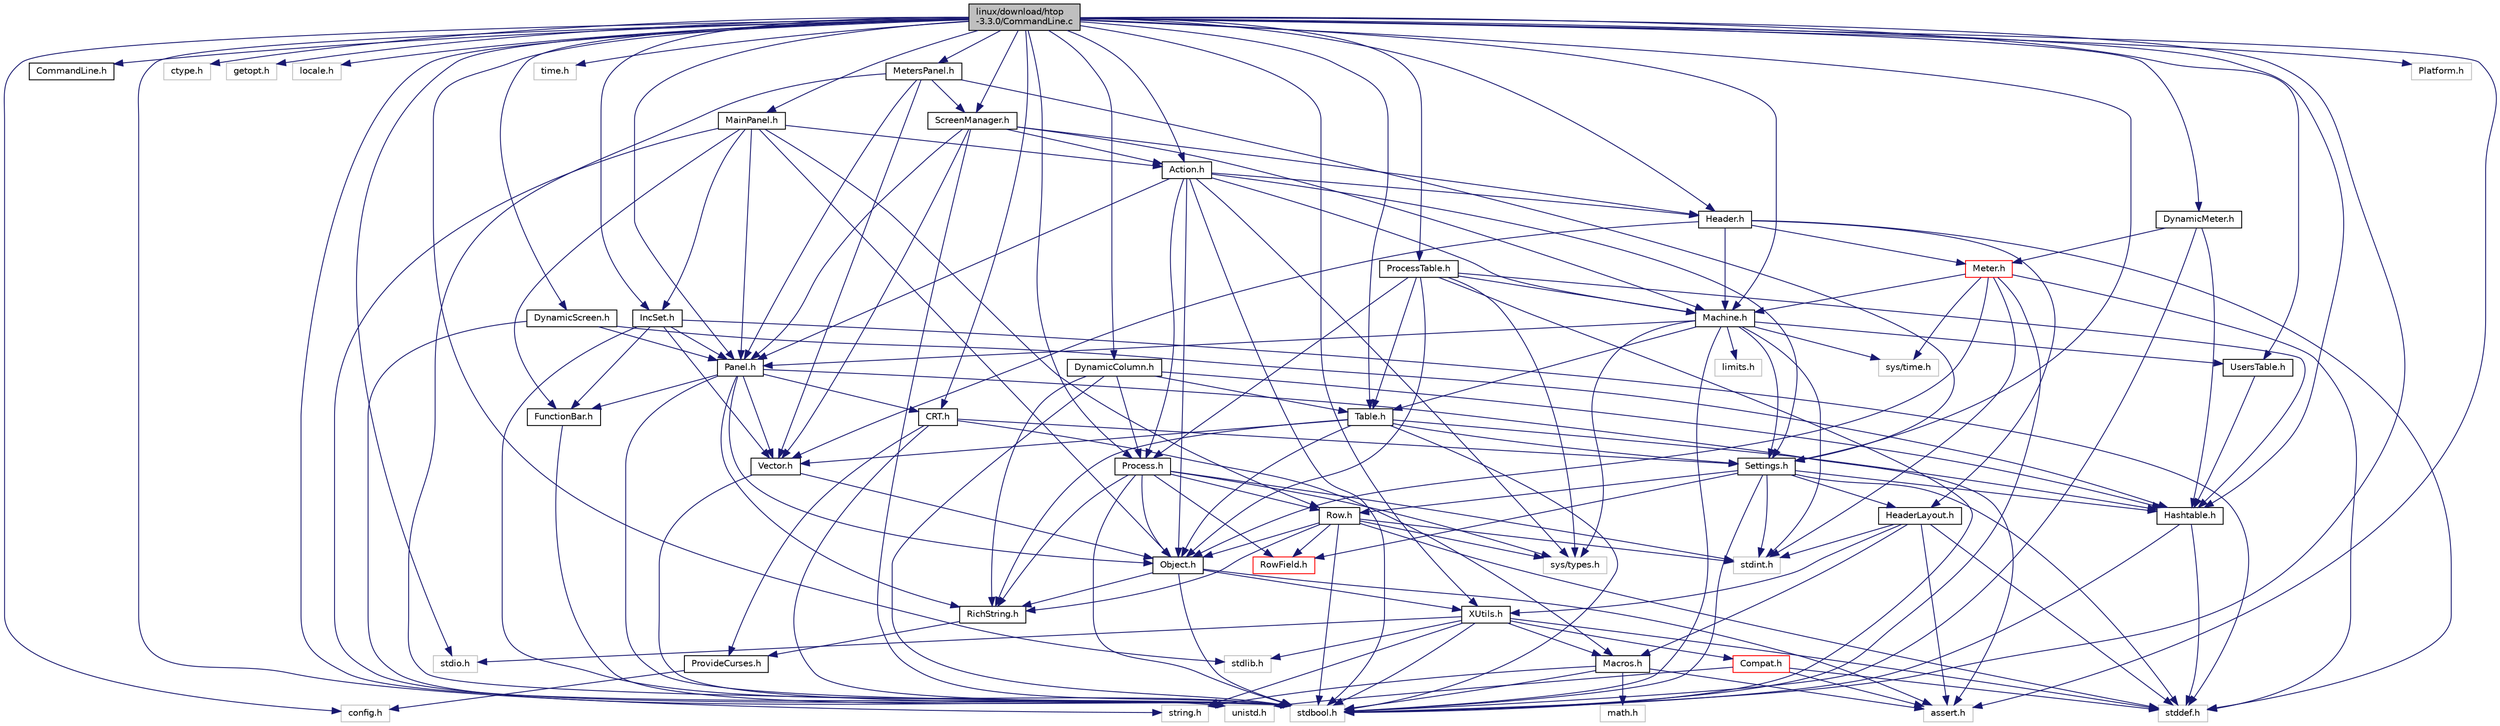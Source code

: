 digraph "linux/download/htop-3.3.0/CommandLine.c"
{
  edge [fontname="Helvetica",fontsize="10",labelfontname="Helvetica",labelfontsize="10"];
  node [fontname="Helvetica",fontsize="10",shape=record];
  Node0 [label="linux/download/htop\l-3.3.0/CommandLine.c",height=0.2,width=0.4,color="black", fillcolor="grey75", style="filled", fontcolor="black"];
  Node0 -> Node1 [color="midnightblue",fontsize="10",style="solid",fontname="Helvetica"];
  Node1 [label="config.h",height=0.2,width=0.4,color="grey75", fillcolor="white", style="filled"];
  Node0 -> Node2 [color="midnightblue",fontsize="10",style="solid",fontname="Helvetica"];
  Node2 [label="CommandLine.h",height=0.2,width=0.4,color="black", fillcolor="white", style="filled",URL="$CommandLine_8h.html"];
  Node0 -> Node3 [color="midnightblue",fontsize="10",style="solid",fontname="Helvetica"];
  Node3 [label="assert.h",height=0.2,width=0.4,color="grey75", fillcolor="white", style="filled"];
  Node0 -> Node4 [color="midnightblue",fontsize="10",style="solid",fontname="Helvetica"];
  Node4 [label="ctype.h",height=0.2,width=0.4,color="grey75", fillcolor="white", style="filled"];
  Node0 -> Node5 [color="midnightblue",fontsize="10",style="solid",fontname="Helvetica"];
  Node5 [label="getopt.h",height=0.2,width=0.4,color="grey75", fillcolor="white", style="filled"];
  Node0 -> Node6 [color="midnightblue",fontsize="10",style="solid",fontname="Helvetica"];
  Node6 [label="locale.h",height=0.2,width=0.4,color="grey75", fillcolor="white", style="filled"];
  Node0 -> Node7 [color="midnightblue",fontsize="10",style="solid",fontname="Helvetica"];
  Node7 [label="stdbool.h",height=0.2,width=0.4,color="grey75", fillcolor="white", style="filled"];
  Node0 -> Node8 [color="midnightblue",fontsize="10",style="solid",fontname="Helvetica"];
  Node8 [label="stdio.h",height=0.2,width=0.4,color="grey75", fillcolor="white", style="filled"];
  Node0 -> Node9 [color="midnightblue",fontsize="10",style="solid",fontname="Helvetica"];
  Node9 [label="stdlib.h",height=0.2,width=0.4,color="grey75", fillcolor="white", style="filled"];
  Node0 -> Node10 [color="midnightblue",fontsize="10",style="solid",fontname="Helvetica"];
  Node10 [label="string.h",height=0.2,width=0.4,color="grey75", fillcolor="white", style="filled"];
  Node0 -> Node11 [color="midnightblue",fontsize="10",style="solid",fontname="Helvetica"];
  Node11 [label="time.h",height=0.2,width=0.4,color="grey75", fillcolor="white", style="filled"];
  Node0 -> Node12 [color="midnightblue",fontsize="10",style="solid",fontname="Helvetica"];
  Node12 [label="unistd.h",height=0.2,width=0.4,color="grey75", fillcolor="white", style="filled"];
  Node0 -> Node13 [color="midnightblue",fontsize="10",style="solid",fontname="Helvetica"];
  Node13 [label="Action.h",height=0.2,width=0.4,color="black", fillcolor="white", style="filled",URL="$Action_8h.html"];
  Node13 -> Node7 [color="midnightblue",fontsize="10",style="solid",fontname="Helvetica"];
  Node13 -> Node14 [color="midnightblue",fontsize="10",style="solid",fontname="Helvetica"];
  Node14 [label="sys/types.h",height=0.2,width=0.4,color="grey75", fillcolor="white", style="filled"];
  Node13 -> Node15 [color="midnightblue",fontsize="10",style="solid",fontname="Helvetica"];
  Node15 [label="Header.h",height=0.2,width=0.4,color="black", fillcolor="white", style="filled",URL="$linux_2download_2htop-3_83_80_2Header_8h.html"];
  Node15 -> Node16 [color="midnightblue",fontsize="10",style="solid",fontname="Helvetica"];
  Node16 [label="stddef.h",height=0.2,width=0.4,color="grey75", fillcolor="white", style="filled"];
  Node15 -> Node17 [color="midnightblue",fontsize="10",style="solid",fontname="Helvetica"];
  Node17 [label="HeaderLayout.h",height=0.2,width=0.4,color="black", fillcolor="white", style="filled",URL="$HeaderLayout_8h.html"];
  Node17 -> Node3 [color="midnightblue",fontsize="10",style="solid",fontname="Helvetica"];
  Node17 -> Node16 [color="midnightblue",fontsize="10",style="solid",fontname="Helvetica"];
  Node17 -> Node18 [color="midnightblue",fontsize="10",style="solid",fontname="Helvetica"];
  Node18 [label="stdint.h",height=0.2,width=0.4,color="grey75", fillcolor="white", style="filled"];
  Node17 -> Node19 [color="midnightblue",fontsize="10",style="solid",fontname="Helvetica"];
  Node19 [label="Macros.h",height=0.2,width=0.4,color="black", fillcolor="white", style="filled",URL="$Macros_8h.html"];
  Node19 -> Node3 [color="midnightblue",fontsize="10",style="solid",fontname="Helvetica"];
  Node19 -> Node20 [color="midnightblue",fontsize="10",style="solid",fontname="Helvetica"];
  Node20 [label="math.h",height=0.2,width=0.4,color="grey75", fillcolor="white", style="filled"];
  Node19 -> Node7 [color="midnightblue",fontsize="10",style="solid",fontname="Helvetica"];
  Node19 -> Node10 [color="midnightblue",fontsize="10",style="solid",fontname="Helvetica"];
  Node17 -> Node21 [color="midnightblue",fontsize="10",style="solid",fontname="Helvetica"];
  Node21 [label="XUtils.h",height=0.2,width=0.4,color="black", fillcolor="white", style="filled",URL="$XUtils_8h.html"];
  Node21 -> Node7 [color="midnightblue",fontsize="10",style="solid",fontname="Helvetica"];
  Node21 -> Node16 [color="midnightblue",fontsize="10",style="solid",fontname="Helvetica"];
  Node21 -> Node8 [color="midnightblue",fontsize="10",style="solid",fontname="Helvetica"];
  Node21 -> Node9 [color="midnightblue",fontsize="10",style="solid",fontname="Helvetica"];
  Node21 -> Node10 [color="midnightblue",fontsize="10",style="solid",fontname="Helvetica"];
  Node21 -> Node22 [color="midnightblue",fontsize="10",style="solid",fontname="Helvetica"];
  Node22 [label="Compat.h",height=0.2,width=0.4,color="red", fillcolor="white", style="filled",URL="$Compat_8h.html"];
  Node22 -> Node3 [color="midnightblue",fontsize="10",style="solid",fontname="Helvetica"];
  Node22 -> Node16 [color="midnightblue",fontsize="10",style="solid",fontname="Helvetica"];
  Node22 -> Node12 [color="midnightblue",fontsize="10",style="solid",fontname="Helvetica"];
  Node21 -> Node19 [color="midnightblue",fontsize="10",style="solid",fontname="Helvetica"];
  Node15 -> Node25 [color="midnightblue",fontsize="10",style="solid",fontname="Helvetica"];
  Node25 [label="Machine.h",height=0.2,width=0.4,color="black", fillcolor="white", style="filled",URL="$Machine_8h.html"];
  Node25 -> Node26 [color="midnightblue",fontsize="10",style="solid",fontname="Helvetica"];
  Node26 [label="limits.h",height=0.2,width=0.4,color="grey75", fillcolor="white", style="filled"];
  Node25 -> Node7 [color="midnightblue",fontsize="10",style="solid",fontname="Helvetica"];
  Node25 -> Node18 [color="midnightblue",fontsize="10",style="solid",fontname="Helvetica"];
  Node25 -> Node27 [color="midnightblue",fontsize="10",style="solid",fontname="Helvetica"];
  Node27 [label="sys/time.h",height=0.2,width=0.4,color="grey75", fillcolor="white", style="filled"];
  Node25 -> Node14 [color="midnightblue",fontsize="10",style="solid",fontname="Helvetica"];
  Node25 -> Node28 [color="midnightblue",fontsize="10",style="solid",fontname="Helvetica"];
  Node28 [label="Panel.h",height=0.2,width=0.4,color="black", fillcolor="white", style="filled",URL="$Panel_8h.html"];
  Node28 -> Node3 [color="midnightblue",fontsize="10",style="solid",fontname="Helvetica"];
  Node28 -> Node7 [color="midnightblue",fontsize="10",style="solid",fontname="Helvetica"];
  Node28 -> Node29 [color="midnightblue",fontsize="10",style="solid",fontname="Helvetica"];
  Node29 [label="CRT.h",height=0.2,width=0.4,color="black", fillcolor="white", style="filled",URL="$CRT_8h.html"];
  Node29 -> Node7 [color="midnightblue",fontsize="10",style="solid",fontname="Helvetica"];
  Node29 -> Node19 [color="midnightblue",fontsize="10",style="solid",fontname="Helvetica"];
  Node29 -> Node30 [color="midnightblue",fontsize="10",style="solid",fontname="Helvetica"];
  Node30 [label="ProvideCurses.h",height=0.2,width=0.4,color="black", fillcolor="white", style="filled",URL="$ProvideCurses_8h.html"];
  Node30 -> Node1 [color="midnightblue",fontsize="10",style="solid",fontname="Helvetica"];
  Node29 -> Node31 [color="midnightblue",fontsize="10",style="solid",fontname="Helvetica"];
  Node31 [label="Settings.h",height=0.2,width=0.4,color="black", fillcolor="white", style="filled",URL="$Settings_8h.html"];
  Node31 -> Node7 [color="midnightblue",fontsize="10",style="solid",fontname="Helvetica"];
  Node31 -> Node16 [color="midnightblue",fontsize="10",style="solid",fontname="Helvetica"];
  Node31 -> Node18 [color="midnightblue",fontsize="10",style="solid",fontname="Helvetica"];
  Node31 -> Node32 [color="midnightblue",fontsize="10",style="solid",fontname="Helvetica"];
  Node32 [label="Hashtable.h",height=0.2,width=0.4,color="black", fillcolor="white", style="filled",URL="$Hashtable_8h.html"];
  Node32 -> Node7 [color="midnightblue",fontsize="10",style="solid",fontname="Helvetica"];
  Node32 -> Node16 [color="midnightblue",fontsize="10",style="solid",fontname="Helvetica"];
  Node31 -> Node17 [color="midnightblue",fontsize="10",style="solid",fontname="Helvetica"];
  Node31 -> Node33 [color="midnightblue",fontsize="10",style="solid",fontname="Helvetica"];
  Node33 [label="Row.h",height=0.2,width=0.4,color="black", fillcolor="white", style="filled",URL="$Row_8h.html"];
  Node33 -> Node7 [color="midnightblue",fontsize="10",style="solid",fontname="Helvetica"];
  Node33 -> Node16 [color="midnightblue",fontsize="10",style="solid",fontname="Helvetica"];
  Node33 -> Node18 [color="midnightblue",fontsize="10",style="solid",fontname="Helvetica"];
  Node33 -> Node14 [color="midnightblue",fontsize="10",style="solid",fontname="Helvetica"];
  Node33 -> Node34 [color="midnightblue",fontsize="10",style="solid",fontname="Helvetica"];
  Node34 [label="Object.h",height=0.2,width=0.4,color="black", fillcolor="white", style="filled",URL="$Object_8h.html"];
  Node34 -> Node3 [color="midnightblue",fontsize="10",style="solid",fontname="Helvetica"];
  Node34 -> Node7 [color="midnightblue",fontsize="10",style="solid",fontname="Helvetica"];
  Node34 -> Node35 [color="midnightblue",fontsize="10",style="solid",fontname="Helvetica"];
  Node35 [label="RichString.h",height=0.2,width=0.4,color="black", fillcolor="white", style="filled",URL="$RichString_8h.html"];
  Node35 -> Node30 [color="midnightblue",fontsize="10",style="solid",fontname="Helvetica"];
  Node34 -> Node21 [color="midnightblue",fontsize="10",style="solid",fontname="Helvetica"];
  Node33 -> Node35 [color="midnightblue",fontsize="10",style="solid",fontname="Helvetica"];
  Node33 -> Node36 [color="midnightblue",fontsize="10",style="solid",fontname="Helvetica"];
  Node36 [label="RowField.h",height=0.2,width=0.4,color="red", fillcolor="white", style="filled",URL="$RowField_8h.html"];
  Node31 -> Node36 [color="midnightblue",fontsize="10",style="solid",fontname="Helvetica"];
  Node28 -> Node38 [color="midnightblue",fontsize="10",style="solid",fontname="Helvetica"];
  Node38 [label="FunctionBar.h",height=0.2,width=0.4,color="black", fillcolor="white", style="filled",URL="$FunctionBar_8h.html"];
  Node38 -> Node7 [color="midnightblue",fontsize="10",style="solid",fontname="Helvetica"];
  Node28 -> Node34 [color="midnightblue",fontsize="10",style="solid",fontname="Helvetica"];
  Node28 -> Node35 [color="midnightblue",fontsize="10",style="solid",fontname="Helvetica"];
  Node28 -> Node39 [color="midnightblue",fontsize="10",style="solid",fontname="Helvetica"];
  Node39 [label="Vector.h",height=0.2,width=0.4,color="black", fillcolor="white", style="filled",URL="$Vector_8h.html"];
  Node39 -> Node34 [color="midnightblue",fontsize="10",style="solid",fontname="Helvetica"];
  Node39 -> Node7 [color="midnightblue",fontsize="10",style="solid",fontname="Helvetica"];
  Node25 -> Node31 [color="midnightblue",fontsize="10",style="solid",fontname="Helvetica"];
  Node25 -> Node40 [color="midnightblue",fontsize="10",style="solid",fontname="Helvetica"];
  Node40 [label="Table.h",height=0.2,width=0.4,color="black", fillcolor="white", style="filled",URL="$Table_8h.html"];
  Node40 -> Node7 [color="midnightblue",fontsize="10",style="solid",fontname="Helvetica"];
  Node40 -> Node32 [color="midnightblue",fontsize="10",style="solid",fontname="Helvetica"];
  Node40 -> Node34 [color="midnightblue",fontsize="10",style="solid",fontname="Helvetica"];
  Node40 -> Node35 [color="midnightblue",fontsize="10",style="solid",fontname="Helvetica"];
  Node40 -> Node31 [color="midnightblue",fontsize="10",style="solid",fontname="Helvetica"];
  Node40 -> Node39 [color="midnightblue",fontsize="10",style="solid",fontname="Helvetica"];
  Node25 -> Node41 [color="midnightblue",fontsize="10",style="solid",fontname="Helvetica"];
  Node41 [label="UsersTable.h",height=0.2,width=0.4,color="black", fillcolor="white", style="filled",URL="$UsersTable_8h.html"];
  Node41 -> Node32 [color="midnightblue",fontsize="10",style="solid",fontname="Helvetica"];
  Node15 -> Node42 [color="midnightblue",fontsize="10",style="solid",fontname="Helvetica"];
  Node42 [label="Meter.h",height=0.2,width=0.4,color="red", fillcolor="white", style="filled",URL="$Meter_8h.html"];
  Node42 -> Node7 [color="midnightblue",fontsize="10",style="solid",fontname="Helvetica"];
  Node42 -> Node16 [color="midnightblue",fontsize="10",style="solid",fontname="Helvetica"];
  Node42 -> Node18 [color="midnightblue",fontsize="10",style="solid",fontname="Helvetica"];
  Node42 -> Node27 [color="midnightblue",fontsize="10",style="solid",fontname="Helvetica"];
  Node42 -> Node25 [color="midnightblue",fontsize="10",style="solid",fontname="Helvetica"];
  Node42 -> Node34 [color="midnightblue",fontsize="10",style="solid",fontname="Helvetica"];
  Node15 -> Node39 [color="midnightblue",fontsize="10",style="solid",fontname="Helvetica"];
  Node13 -> Node25 [color="midnightblue",fontsize="10",style="solid",fontname="Helvetica"];
  Node13 -> Node34 [color="midnightblue",fontsize="10",style="solid",fontname="Helvetica"];
  Node13 -> Node28 [color="midnightblue",fontsize="10",style="solid",fontname="Helvetica"];
  Node13 -> Node44 [color="midnightblue",fontsize="10",style="solid",fontname="Helvetica"];
  Node44 [label="Process.h",height=0.2,width=0.4,color="black", fillcolor="white", style="filled",URL="$Process_8h.html"];
  Node44 -> Node7 [color="midnightblue",fontsize="10",style="solid",fontname="Helvetica"];
  Node44 -> Node18 [color="midnightblue",fontsize="10",style="solid",fontname="Helvetica"];
  Node44 -> Node14 [color="midnightblue",fontsize="10",style="solid",fontname="Helvetica"];
  Node44 -> Node34 [color="midnightblue",fontsize="10",style="solid",fontname="Helvetica"];
  Node44 -> Node35 [color="midnightblue",fontsize="10",style="solid",fontname="Helvetica"];
  Node44 -> Node33 [color="midnightblue",fontsize="10",style="solid",fontname="Helvetica"];
  Node44 -> Node36 [color="midnightblue",fontsize="10",style="solid",fontname="Helvetica"];
  Node13 -> Node31 [color="midnightblue",fontsize="10",style="solid",fontname="Helvetica"];
  Node0 -> Node29 [color="midnightblue",fontsize="10",style="solid",fontname="Helvetica"];
  Node0 -> Node45 [color="midnightblue",fontsize="10",style="solid",fontname="Helvetica"];
  Node45 [label="DynamicColumn.h",height=0.2,width=0.4,color="black", fillcolor="white", style="filled",URL="$DynamicColumn_8h.html"];
  Node45 -> Node7 [color="midnightblue",fontsize="10",style="solid",fontname="Helvetica"];
  Node45 -> Node32 [color="midnightblue",fontsize="10",style="solid",fontname="Helvetica"];
  Node45 -> Node44 [color="midnightblue",fontsize="10",style="solid",fontname="Helvetica"];
  Node45 -> Node35 [color="midnightblue",fontsize="10",style="solid",fontname="Helvetica"];
  Node45 -> Node40 [color="midnightblue",fontsize="10",style="solid",fontname="Helvetica"];
  Node0 -> Node46 [color="midnightblue",fontsize="10",style="solid",fontname="Helvetica"];
  Node46 [label="DynamicMeter.h",height=0.2,width=0.4,color="black", fillcolor="white", style="filled",URL="$DynamicMeter_8h.html"];
  Node46 -> Node7 [color="midnightblue",fontsize="10",style="solid",fontname="Helvetica"];
  Node46 -> Node32 [color="midnightblue",fontsize="10",style="solid",fontname="Helvetica"];
  Node46 -> Node42 [color="midnightblue",fontsize="10",style="solid",fontname="Helvetica"];
  Node0 -> Node47 [color="midnightblue",fontsize="10",style="solid",fontname="Helvetica"];
  Node47 [label="DynamicScreen.h",height=0.2,width=0.4,color="black", fillcolor="white", style="filled",URL="$DynamicScreen_8h.html"];
  Node47 -> Node7 [color="midnightblue",fontsize="10",style="solid",fontname="Helvetica"];
  Node47 -> Node32 [color="midnightblue",fontsize="10",style="solid",fontname="Helvetica"];
  Node47 -> Node28 [color="midnightblue",fontsize="10",style="solid",fontname="Helvetica"];
  Node0 -> Node32 [color="midnightblue",fontsize="10",style="solid",fontname="Helvetica"];
  Node0 -> Node15 [color="midnightblue",fontsize="10",style="solid",fontname="Helvetica"];
  Node0 -> Node48 [color="midnightblue",fontsize="10",style="solid",fontname="Helvetica"];
  Node48 [label="IncSet.h",height=0.2,width=0.4,color="black", fillcolor="white", style="filled",URL="$IncSet_8h.html"];
  Node48 -> Node7 [color="midnightblue",fontsize="10",style="solid",fontname="Helvetica"];
  Node48 -> Node16 [color="midnightblue",fontsize="10",style="solid",fontname="Helvetica"];
  Node48 -> Node38 [color="midnightblue",fontsize="10",style="solid",fontname="Helvetica"];
  Node48 -> Node28 [color="midnightblue",fontsize="10",style="solid",fontname="Helvetica"];
  Node48 -> Node39 [color="midnightblue",fontsize="10",style="solid",fontname="Helvetica"];
  Node0 -> Node25 [color="midnightblue",fontsize="10",style="solid",fontname="Helvetica"];
  Node0 -> Node49 [color="midnightblue",fontsize="10",style="solid",fontname="Helvetica"];
  Node49 [label="MainPanel.h",height=0.2,width=0.4,color="black", fillcolor="white", style="filled",URL="$MainPanel_8h.html"];
  Node49 -> Node7 [color="midnightblue",fontsize="10",style="solid",fontname="Helvetica"];
  Node49 -> Node13 [color="midnightblue",fontsize="10",style="solid",fontname="Helvetica"];
  Node49 -> Node38 [color="midnightblue",fontsize="10",style="solid",fontname="Helvetica"];
  Node49 -> Node48 [color="midnightblue",fontsize="10",style="solid",fontname="Helvetica"];
  Node49 -> Node34 [color="midnightblue",fontsize="10",style="solid",fontname="Helvetica"];
  Node49 -> Node28 [color="midnightblue",fontsize="10",style="solid",fontname="Helvetica"];
  Node49 -> Node33 [color="midnightblue",fontsize="10",style="solid",fontname="Helvetica"];
  Node0 -> Node50 [color="midnightblue",fontsize="10",style="solid",fontname="Helvetica"];
  Node50 [label="MetersPanel.h",height=0.2,width=0.4,color="black", fillcolor="white", style="filled",URL="$MetersPanel_8h.html"];
  Node50 -> Node7 [color="midnightblue",fontsize="10",style="solid",fontname="Helvetica"];
  Node50 -> Node28 [color="midnightblue",fontsize="10",style="solid",fontname="Helvetica"];
  Node50 -> Node51 [color="midnightblue",fontsize="10",style="solid",fontname="Helvetica"];
  Node51 [label="ScreenManager.h",height=0.2,width=0.4,color="black", fillcolor="white", style="filled",URL="$ScreenManager_8h.html"];
  Node51 -> Node7 [color="midnightblue",fontsize="10",style="solid",fontname="Helvetica"];
  Node51 -> Node13 [color="midnightblue",fontsize="10",style="solid",fontname="Helvetica"];
  Node51 -> Node15 [color="midnightblue",fontsize="10",style="solid",fontname="Helvetica"];
  Node51 -> Node25 [color="midnightblue",fontsize="10",style="solid",fontname="Helvetica"];
  Node51 -> Node28 [color="midnightblue",fontsize="10",style="solid",fontname="Helvetica"];
  Node51 -> Node39 [color="midnightblue",fontsize="10",style="solid",fontname="Helvetica"];
  Node50 -> Node31 [color="midnightblue",fontsize="10",style="solid",fontname="Helvetica"];
  Node50 -> Node39 [color="midnightblue",fontsize="10",style="solid",fontname="Helvetica"];
  Node0 -> Node28 [color="midnightblue",fontsize="10",style="solid",fontname="Helvetica"];
  Node0 -> Node52 [color="midnightblue",fontsize="10",style="solid",fontname="Helvetica"];
  Node52 [label="Platform.h",height=0.2,width=0.4,color="grey75", fillcolor="white", style="filled"];
  Node0 -> Node44 [color="midnightblue",fontsize="10",style="solid",fontname="Helvetica"];
  Node0 -> Node53 [color="midnightblue",fontsize="10",style="solid",fontname="Helvetica"];
  Node53 [label="ProcessTable.h",height=0.2,width=0.4,color="black", fillcolor="white", style="filled",URL="$ProcessTable_8h.html"];
  Node53 -> Node7 [color="midnightblue",fontsize="10",style="solid",fontname="Helvetica"];
  Node53 -> Node14 [color="midnightblue",fontsize="10",style="solid",fontname="Helvetica"];
  Node53 -> Node32 [color="midnightblue",fontsize="10",style="solid",fontname="Helvetica"];
  Node53 -> Node25 [color="midnightblue",fontsize="10",style="solid",fontname="Helvetica"];
  Node53 -> Node34 [color="midnightblue",fontsize="10",style="solid",fontname="Helvetica"];
  Node53 -> Node44 [color="midnightblue",fontsize="10",style="solid",fontname="Helvetica"];
  Node53 -> Node40 [color="midnightblue",fontsize="10",style="solid",fontname="Helvetica"];
  Node0 -> Node51 [color="midnightblue",fontsize="10",style="solid",fontname="Helvetica"];
  Node0 -> Node31 [color="midnightblue",fontsize="10",style="solid",fontname="Helvetica"];
  Node0 -> Node40 [color="midnightblue",fontsize="10",style="solid",fontname="Helvetica"];
  Node0 -> Node41 [color="midnightblue",fontsize="10",style="solid",fontname="Helvetica"];
  Node0 -> Node21 [color="midnightblue",fontsize="10",style="solid",fontname="Helvetica"];
}
